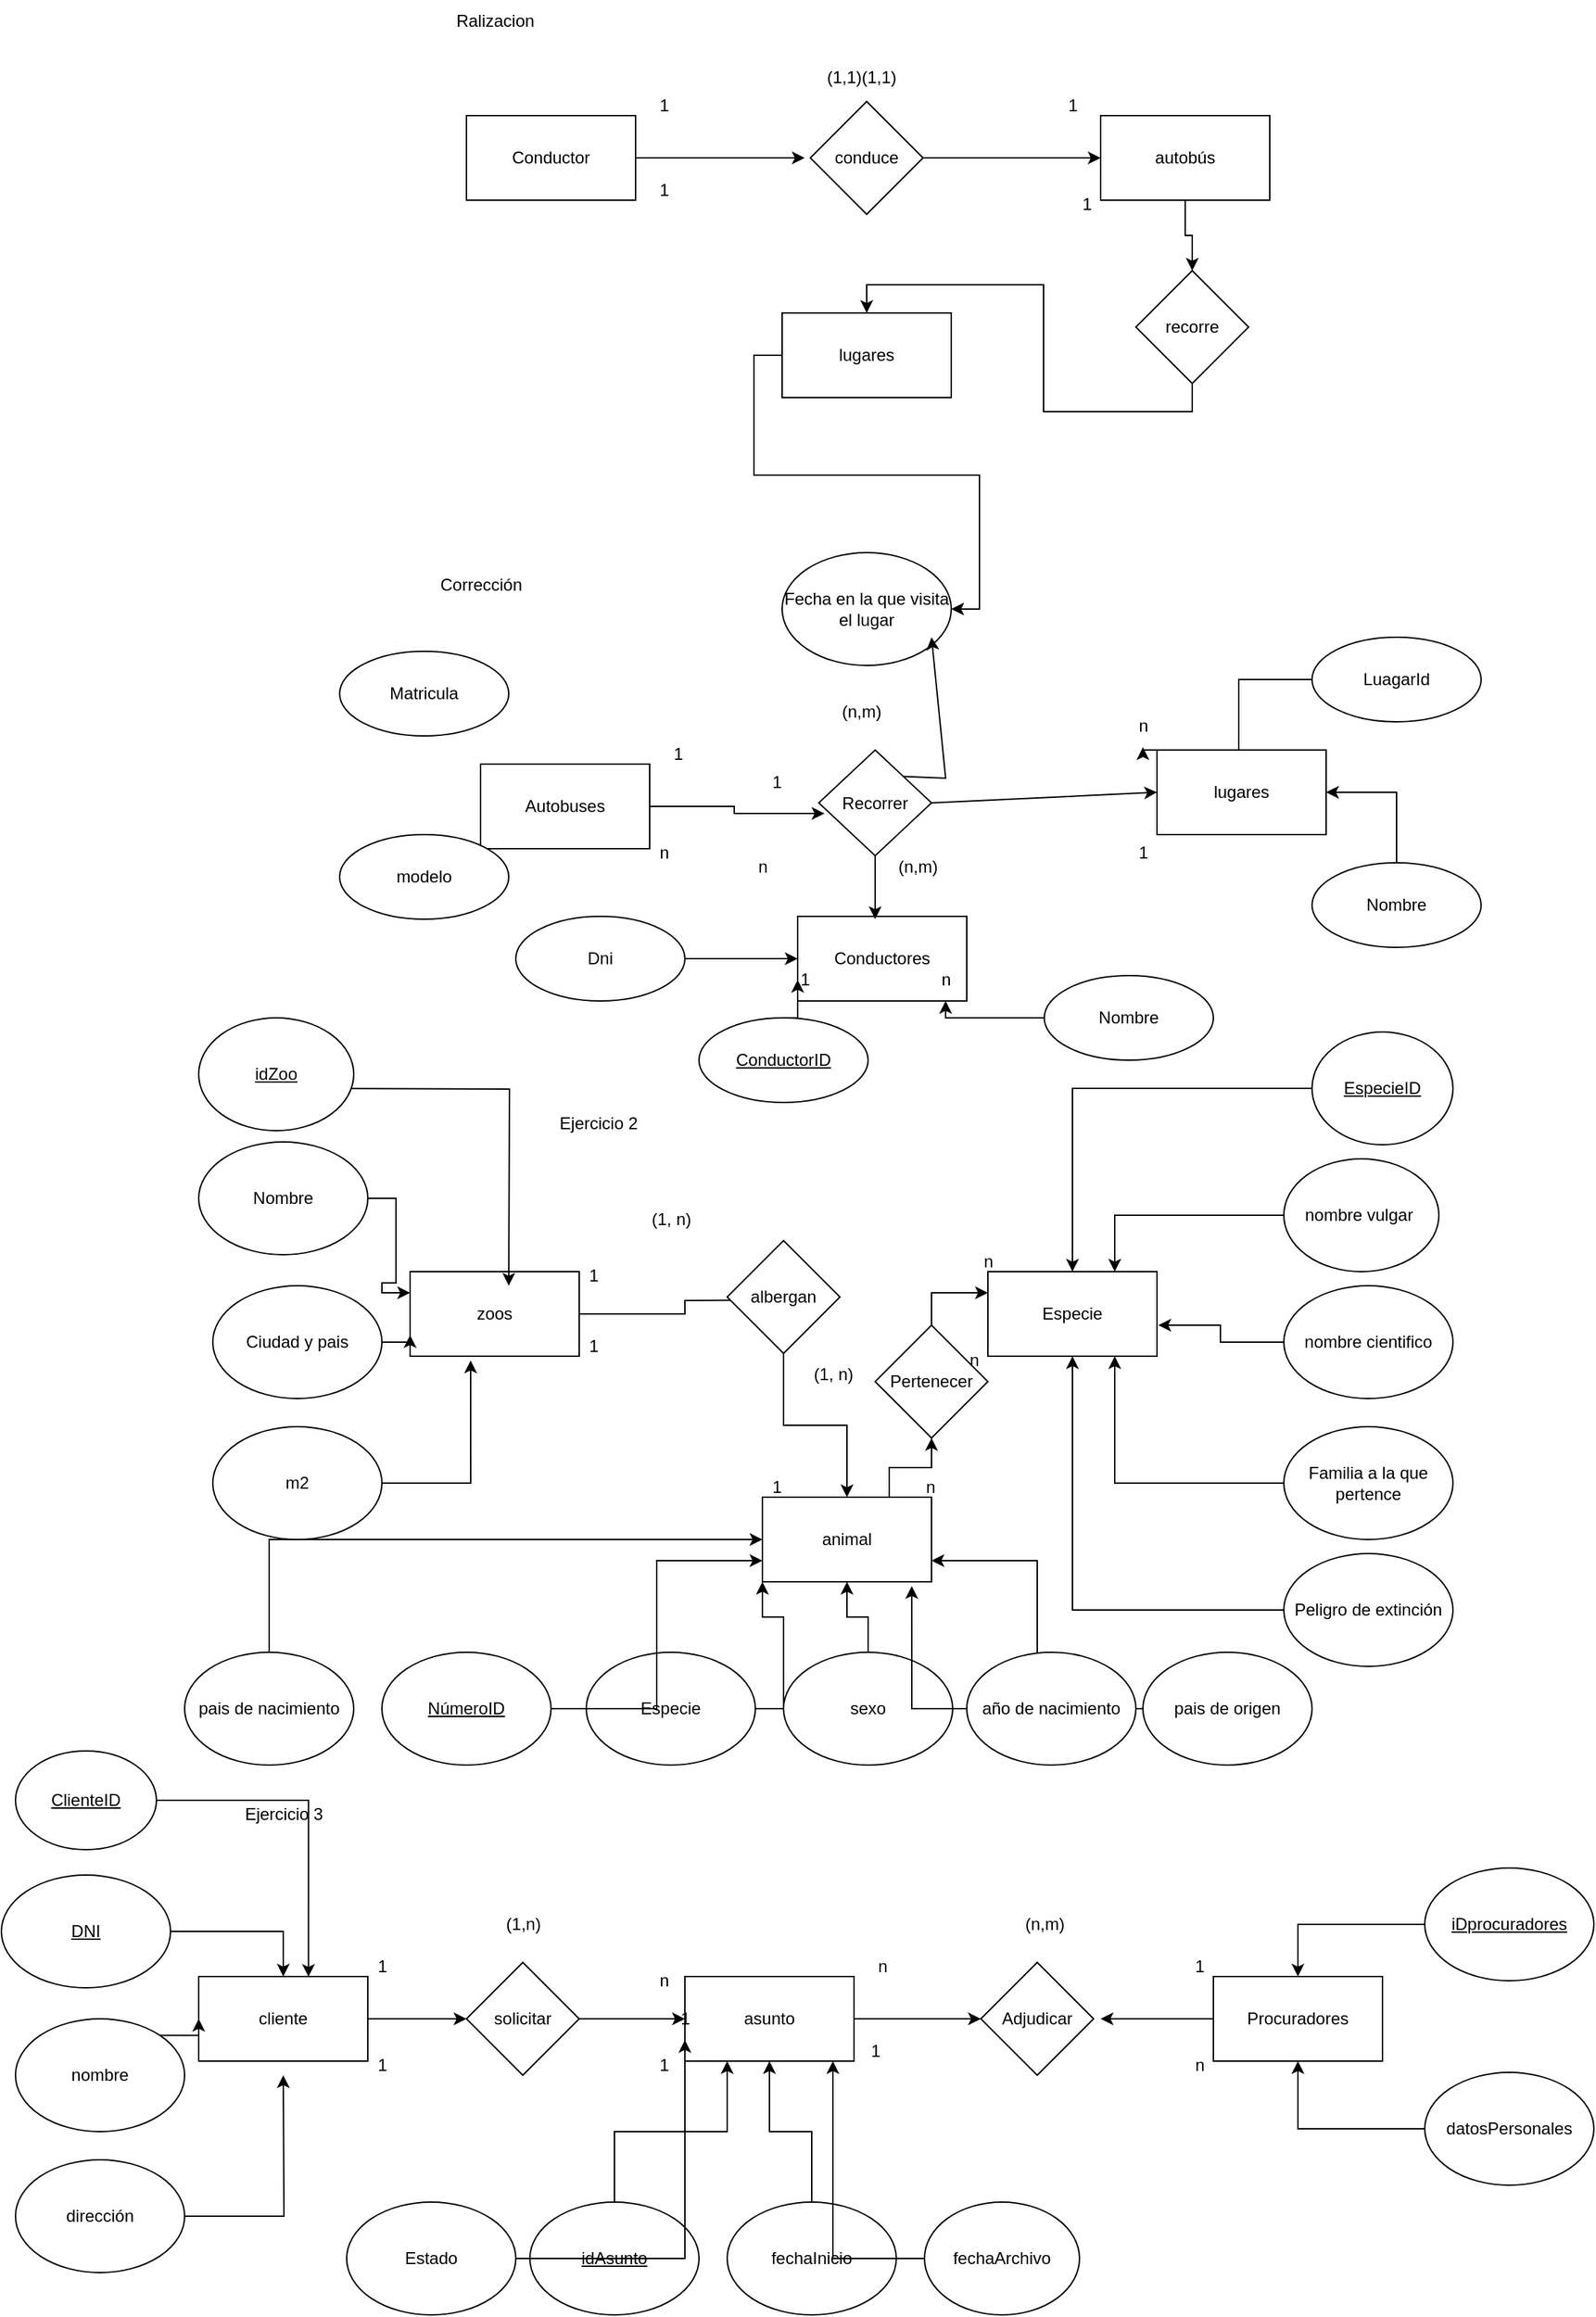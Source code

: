 <mxfile version="22.1.5" type="github">
  <diagram name="Página-1" id="AFjlFK9AtEWysbtkavme">
    <mxGraphModel dx="2128" dy="721" grid="1" gridSize="10" guides="1" tooltips="1" connect="1" arrows="1" fold="1" page="1" pageScale="1" pageWidth="827" pageHeight="1169" math="0" shadow="0">
      <root>
        <mxCell id="0" />
        <mxCell id="1" parent="0" />
        <mxCell id="RNF_GtRLX9edC-EmoNGs-6" style="edgeStyle=orthogonalEdgeStyle;rounded=0;orthogonalLoop=1;jettySize=auto;html=1;exitX=1;exitY=0.5;exitDx=0;exitDy=0;" edge="1" parent="1" source="RNF_GtRLX9edC-EmoNGs-1">
          <mxGeometry relative="1" as="geometry">
            <mxPoint x="330" y="130" as="targetPoint" />
          </mxGeometry>
        </mxCell>
        <mxCell id="RNF_GtRLX9edC-EmoNGs-1" value="Conductor" style="rounded=0;whiteSpace=wrap;html=1;" vertex="1" parent="1">
          <mxGeometry x="90" y="100" width="120" height="60" as="geometry" />
        </mxCell>
        <mxCell id="RNF_GtRLX9edC-EmoNGs-23" style="edgeStyle=orthogonalEdgeStyle;rounded=0;orthogonalLoop=1;jettySize=auto;html=1;exitX=0.5;exitY=1;exitDx=0;exitDy=0;entryX=0.5;entryY=0;entryDx=0;entryDy=0;" edge="1" parent="1" source="RNF_GtRLX9edC-EmoNGs-3" target="RNF_GtRLX9edC-EmoNGs-20">
          <mxGeometry relative="1" as="geometry" />
        </mxCell>
        <mxCell id="RNF_GtRLX9edC-EmoNGs-3" value="autobús" style="rounded=0;whiteSpace=wrap;html=1;" vertex="1" parent="1">
          <mxGeometry x="540" y="100" width="120" height="60" as="geometry" />
        </mxCell>
        <mxCell id="RNF_GtRLX9edC-EmoNGs-19" style="edgeStyle=orthogonalEdgeStyle;rounded=0;orthogonalLoop=1;jettySize=auto;html=1;exitX=0;exitY=0.5;exitDx=0;exitDy=0;entryX=1;entryY=0.5;entryDx=0;entryDy=0;" edge="1" parent="1" source="RNF_GtRLX9edC-EmoNGs-4" target="RNF_GtRLX9edC-EmoNGs-9">
          <mxGeometry relative="1" as="geometry" />
        </mxCell>
        <mxCell id="RNF_GtRLX9edC-EmoNGs-4" value="lugares" style="rounded=0;whiteSpace=wrap;html=1;" vertex="1" parent="1">
          <mxGeometry x="314" y="240" width="120" height="60" as="geometry" />
        </mxCell>
        <mxCell id="RNF_GtRLX9edC-EmoNGs-8" style="edgeStyle=orthogonalEdgeStyle;rounded=0;orthogonalLoop=1;jettySize=auto;html=1;exitX=1;exitY=0.5;exitDx=0;exitDy=0;entryX=0;entryY=0.5;entryDx=0;entryDy=0;" edge="1" parent="1" source="RNF_GtRLX9edC-EmoNGs-5" target="RNF_GtRLX9edC-EmoNGs-3">
          <mxGeometry relative="1" as="geometry" />
        </mxCell>
        <mxCell id="RNF_GtRLX9edC-EmoNGs-5" value="conduce" style="rhombus;whiteSpace=wrap;html=1;" vertex="1" parent="1">
          <mxGeometry x="334" y="90" width="80" height="80" as="geometry" />
        </mxCell>
        <mxCell id="RNF_GtRLX9edC-EmoNGs-9" value="Fecha en la que visita el lugar" style="ellipse;whiteSpace=wrap;html=1;" vertex="1" parent="1">
          <mxGeometry x="314" y="410" width="120" height="80" as="geometry" />
        </mxCell>
        <mxCell id="RNF_GtRLX9edC-EmoNGs-10" value="1" style="text;html=1;align=center;verticalAlign=middle;resizable=0;points=[];autosize=1;strokeColor=none;fillColor=none;" vertex="1" parent="1">
          <mxGeometry x="505" y="78" width="30" height="30" as="geometry" />
        </mxCell>
        <mxCell id="RNF_GtRLX9edC-EmoNGs-11" value="1" style="text;html=1;align=center;verticalAlign=middle;resizable=0;points=[];autosize=1;strokeColor=none;fillColor=none;" vertex="1" parent="1">
          <mxGeometry x="515" y="148" width="30" height="30" as="geometry" />
        </mxCell>
        <mxCell id="RNF_GtRLX9edC-EmoNGs-12" value="1" style="text;html=1;align=center;verticalAlign=middle;resizable=0;points=[];autosize=1;strokeColor=none;fillColor=none;" vertex="1" parent="1">
          <mxGeometry x="215" y="138" width="30" height="30" as="geometry" />
        </mxCell>
        <mxCell id="RNF_GtRLX9edC-EmoNGs-13" value="1" style="text;html=1;align=center;verticalAlign=middle;resizable=0;points=[];autosize=1;strokeColor=none;fillColor=none;" vertex="1" parent="1">
          <mxGeometry x="215" y="78" width="30" height="30" as="geometry" />
        </mxCell>
        <mxCell id="RNF_GtRLX9edC-EmoNGs-14" value="(1,1)(1,1)" style="text;html=1;align=center;verticalAlign=middle;resizable=0;points=[];autosize=1;strokeColor=none;fillColor=none;" vertex="1" parent="1">
          <mxGeometry x="335" y="58" width="70" height="30" as="geometry" />
        </mxCell>
        <mxCell id="RNF_GtRLX9edC-EmoNGs-25" style="edgeStyle=orthogonalEdgeStyle;rounded=0;orthogonalLoop=1;jettySize=auto;html=1;exitX=0.5;exitY=1;exitDx=0;exitDy=0;entryX=0.5;entryY=0;entryDx=0;entryDy=0;" edge="1" parent="1" source="RNF_GtRLX9edC-EmoNGs-20" target="RNF_GtRLX9edC-EmoNGs-4">
          <mxGeometry relative="1" as="geometry" />
        </mxCell>
        <mxCell id="RNF_GtRLX9edC-EmoNGs-20" value="recorre" style="rhombus;whiteSpace=wrap;html=1;" vertex="1" parent="1">
          <mxGeometry x="565" y="210" width="80" height="80" as="geometry" />
        </mxCell>
        <mxCell id="RNF_GtRLX9edC-EmoNGs-26" value="Autobuses" style="rounded=0;whiteSpace=wrap;html=1;" vertex="1" parent="1">
          <mxGeometry x="100" y="560" width="120" height="60" as="geometry" />
        </mxCell>
        <mxCell id="RNF_GtRLX9edC-EmoNGs-27" value="Recorrer" style="rhombus;whiteSpace=wrap;html=1;" vertex="1" parent="1">
          <mxGeometry x="340" y="550" width="80" height="75" as="geometry" />
        </mxCell>
        <mxCell id="RNF_GtRLX9edC-EmoNGs-28" value="lugares" style="rounded=0;whiteSpace=wrap;html=1;" vertex="1" parent="1">
          <mxGeometry x="580" y="550" width="120" height="60" as="geometry" />
        </mxCell>
        <mxCell id="RNF_GtRLX9edC-EmoNGs-29" value="Conductores" style="rounded=0;whiteSpace=wrap;html=1;" vertex="1" parent="1">
          <mxGeometry x="325" y="668" width="120" height="60" as="geometry" />
        </mxCell>
        <mxCell id="RNF_GtRLX9edC-EmoNGs-30" value="" style="endArrow=classic;html=1;rounded=0;entryX=0;entryY=0.5;entryDx=0;entryDy=0;exitX=1;exitY=0.5;exitDx=0;exitDy=0;" edge="1" parent="1" source="RNF_GtRLX9edC-EmoNGs-27" target="RNF_GtRLX9edC-EmoNGs-28">
          <mxGeometry width="50" height="50" relative="1" as="geometry">
            <mxPoint x="390" y="630" as="sourcePoint" />
            <mxPoint x="440" y="580" as="targetPoint" />
          </mxGeometry>
        </mxCell>
        <mxCell id="RNF_GtRLX9edC-EmoNGs-31" style="edgeStyle=orthogonalEdgeStyle;rounded=0;orthogonalLoop=1;jettySize=auto;html=1;exitX=1;exitY=0.5;exitDx=0;exitDy=0;entryX=0.05;entryY=0.6;entryDx=0;entryDy=0;entryPerimeter=0;" edge="1" parent="1" source="RNF_GtRLX9edC-EmoNGs-26" target="RNF_GtRLX9edC-EmoNGs-27">
          <mxGeometry relative="1" as="geometry" />
        </mxCell>
        <mxCell id="RNF_GtRLX9edC-EmoNGs-32" style="edgeStyle=orthogonalEdgeStyle;rounded=0;orthogonalLoop=1;jettySize=auto;html=1;exitX=0.5;exitY=1;exitDx=0;exitDy=0;" edge="1" parent="1" source="RNF_GtRLX9edC-EmoNGs-27">
          <mxGeometry relative="1" as="geometry">
            <mxPoint x="380" y="670" as="targetPoint" />
          </mxGeometry>
        </mxCell>
        <mxCell id="RNF_GtRLX9edC-EmoNGs-33" value="(n,m)" style="text;html=1;align=center;verticalAlign=middle;resizable=0;points=[];autosize=1;strokeColor=none;fillColor=none;" vertex="1" parent="1">
          <mxGeometry x="345" y="508" width="50" height="30" as="geometry" />
        </mxCell>
        <mxCell id="RNF_GtRLX9edC-EmoNGs-34" value="1" style="text;html=1;align=center;verticalAlign=middle;resizable=0;points=[];autosize=1;strokeColor=none;fillColor=none;" vertex="1" parent="1">
          <mxGeometry x="225" y="538" width="30" height="30" as="geometry" />
        </mxCell>
        <mxCell id="RNF_GtRLX9edC-EmoNGs-35" value="n" style="text;html=1;align=center;verticalAlign=middle;resizable=0;points=[];autosize=1;strokeColor=none;fillColor=none;" vertex="1" parent="1">
          <mxGeometry x="215" y="608" width="30" height="30" as="geometry" />
        </mxCell>
        <mxCell id="RNF_GtRLX9edC-EmoNGs-36" value="n" style="text;html=1;align=center;verticalAlign=middle;resizable=0;points=[];autosize=1;strokeColor=none;fillColor=none;" vertex="1" parent="1">
          <mxGeometry x="555" y="518" width="30" height="30" as="geometry" />
        </mxCell>
        <mxCell id="RNF_GtRLX9edC-EmoNGs-37" value="1" style="text;html=1;align=center;verticalAlign=middle;resizable=0;points=[];autosize=1;strokeColor=none;fillColor=none;" vertex="1" parent="1">
          <mxGeometry x="555" y="608" width="30" height="30" as="geometry" />
        </mxCell>
        <mxCell id="RNF_GtRLX9edC-EmoNGs-38" value="1" style="text;html=1;align=center;verticalAlign=middle;resizable=0;points=[];autosize=1;strokeColor=none;fillColor=none;" vertex="1" parent="1">
          <mxGeometry x="315" y="698" width="30" height="30" as="geometry" />
        </mxCell>
        <mxCell id="RNF_GtRLX9edC-EmoNGs-39" value="n" style="text;html=1;align=center;verticalAlign=middle;resizable=0;points=[];autosize=1;strokeColor=none;fillColor=none;" vertex="1" parent="1">
          <mxGeometry x="415" y="698" width="30" height="30" as="geometry" />
        </mxCell>
        <mxCell id="RNF_GtRLX9edC-EmoNGs-40" value="Matricula" style="ellipse;whiteSpace=wrap;html=1;" vertex="1" parent="1">
          <mxGeometry y="480" width="120" height="60" as="geometry" />
        </mxCell>
        <mxCell id="RNF_GtRLX9edC-EmoNGs-41" value="modelo" style="ellipse;whiteSpace=wrap;html=1;" vertex="1" parent="1">
          <mxGeometry y="610" width="120" height="60" as="geometry" />
        </mxCell>
        <mxCell id="RNF_GtRLX9edC-EmoNGs-104" value="" style="edgeStyle=orthogonalEdgeStyle;rounded=0;orthogonalLoop=1;jettySize=auto;html=1;" edge="1" parent="1" source="RNF_GtRLX9edC-EmoNGs-42" target="RNF_GtRLX9edC-EmoNGs-36">
          <mxGeometry relative="1" as="geometry">
            <Array as="points">
              <mxPoint x="638" y="500" />
              <mxPoint x="638" y="550" />
              <mxPoint x="570" y="550" />
            </Array>
          </mxGeometry>
        </mxCell>
        <mxCell id="RNF_GtRLX9edC-EmoNGs-42" value="LuagarId" style="ellipse;whiteSpace=wrap;html=1;" vertex="1" parent="1">
          <mxGeometry x="690" y="470" width="120" height="60" as="geometry" />
        </mxCell>
        <mxCell id="RNF_GtRLX9edC-EmoNGs-103" style="edgeStyle=orthogonalEdgeStyle;rounded=0;orthogonalLoop=1;jettySize=auto;html=1;entryX=1;entryY=0.5;entryDx=0;entryDy=0;" edge="1" parent="1" source="RNF_GtRLX9edC-EmoNGs-43" target="RNF_GtRLX9edC-EmoNGs-28">
          <mxGeometry relative="1" as="geometry" />
        </mxCell>
        <mxCell id="RNF_GtRLX9edC-EmoNGs-43" value="Nombre" style="ellipse;whiteSpace=wrap;html=1;" vertex="1" parent="1">
          <mxGeometry x="690" y="630" width="120" height="60" as="geometry" />
        </mxCell>
        <mxCell id="RNF_GtRLX9edC-EmoNGs-101" style="edgeStyle=orthogonalEdgeStyle;rounded=0;orthogonalLoop=1;jettySize=auto;html=1;exitX=0.5;exitY=0;exitDx=0;exitDy=0;entryX=0;entryY=0.75;entryDx=0;entryDy=0;" edge="1" parent="1" source="RNF_GtRLX9edC-EmoNGs-44" target="RNF_GtRLX9edC-EmoNGs-29">
          <mxGeometry relative="1" as="geometry" />
        </mxCell>
        <mxCell id="RNF_GtRLX9edC-EmoNGs-44" value="&lt;u&gt;ConductorID&lt;/u&gt;" style="ellipse;whiteSpace=wrap;html=1;" vertex="1" parent="1">
          <mxGeometry x="255" y="740" width="120" height="60" as="geometry" />
        </mxCell>
        <mxCell id="RNF_GtRLX9edC-EmoNGs-99" value="" style="edgeStyle=orthogonalEdgeStyle;rounded=0;orthogonalLoop=1;jettySize=auto;html=1;" edge="1" parent="1" source="RNF_GtRLX9edC-EmoNGs-45" target="RNF_GtRLX9edC-EmoNGs-39">
          <mxGeometry relative="1" as="geometry">
            <Array as="points">
              <mxPoint x="465" y="740" />
              <mxPoint x="440" y="740" />
            </Array>
          </mxGeometry>
        </mxCell>
        <mxCell id="RNF_GtRLX9edC-EmoNGs-45" value="Nombre" style="ellipse;whiteSpace=wrap;html=1;" vertex="1" parent="1">
          <mxGeometry x="500" y="710" width="120" height="60" as="geometry" />
        </mxCell>
        <mxCell id="RNF_GtRLX9edC-EmoNGs-102" style="edgeStyle=orthogonalEdgeStyle;rounded=0;orthogonalLoop=1;jettySize=auto;html=1;entryX=0;entryY=0.5;entryDx=0;entryDy=0;" edge="1" parent="1" source="RNF_GtRLX9edC-EmoNGs-46" target="RNF_GtRLX9edC-EmoNGs-29">
          <mxGeometry relative="1" as="geometry" />
        </mxCell>
        <mxCell id="RNF_GtRLX9edC-EmoNGs-46" value="Dni" style="ellipse;whiteSpace=wrap;html=1;" vertex="1" parent="1">
          <mxGeometry x="125" y="668" width="120" height="60" as="geometry" />
        </mxCell>
        <mxCell id="RNF_GtRLX9edC-EmoNGs-47" value="" style="endArrow=classic;html=1;rounded=0;exitX=1;exitY=0;exitDx=0;exitDy=0;" edge="1" parent="1" source="RNF_GtRLX9edC-EmoNGs-27">
          <mxGeometry width="50" height="50" relative="1" as="geometry">
            <mxPoint x="390" y="630" as="sourcePoint" />
            <mxPoint x="420" y="470" as="targetPoint" />
            <Array as="points">
              <mxPoint x="430" y="570" />
              <mxPoint x="420" y="470" />
            </Array>
          </mxGeometry>
        </mxCell>
        <mxCell id="RNF_GtRLX9edC-EmoNGs-48" value="1" style="text;html=1;align=center;verticalAlign=middle;resizable=0;points=[];autosize=1;strokeColor=none;fillColor=none;" vertex="1" parent="1">
          <mxGeometry x="295" y="558" width="30" height="30" as="geometry" />
        </mxCell>
        <mxCell id="RNF_GtRLX9edC-EmoNGs-49" value="n" style="text;html=1;align=center;verticalAlign=middle;resizable=0;points=[];autosize=1;strokeColor=none;fillColor=none;" vertex="1" parent="1">
          <mxGeometry x="285" y="618" width="30" height="30" as="geometry" />
        </mxCell>
        <mxCell id="RNF_GtRLX9edC-EmoNGs-50" value="(n,m)" style="text;html=1;align=center;verticalAlign=middle;resizable=0;points=[];autosize=1;strokeColor=none;fillColor=none;" vertex="1" parent="1">
          <mxGeometry x="385" y="618" width="50" height="30" as="geometry" />
        </mxCell>
        <mxCell id="RNF_GtRLX9edC-EmoNGs-51" value="Corrección" style="text;html=1;align=center;verticalAlign=middle;resizable=0;points=[];autosize=1;strokeColor=none;fillColor=none;" vertex="1" parent="1">
          <mxGeometry x="60" y="418" width="80" height="30" as="geometry" />
        </mxCell>
        <mxCell id="RNF_GtRLX9edC-EmoNGs-52" value="Ralizacion" style="text;html=1;align=center;verticalAlign=middle;resizable=0;points=[];autosize=1;strokeColor=none;fillColor=none;" vertex="1" parent="1">
          <mxGeometry x="70" y="18" width="80" height="30" as="geometry" />
        </mxCell>
        <mxCell id="RNF_GtRLX9edC-EmoNGs-53" value="Ejercicio 2&amp;nbsp;" style="text;html=1;align=center;verticalAlign=middle;resizable=0;points=[];autosize=1;strokeColor=none;fillColor=none;" vertex="1" parent="1">
          <mxGeometry x="145" y="800" width="80" height="30" as="geometry" />
        </mxCell>
        <mxCell id="RNF_GtRLX9edC-EmoNGs-58" style="edgeStyle=orthogonalEdgeStyle;rounded=0;orthogonalLoop=1;jettySize=auto;html=1;exitX=1;exitY=0.5;exitDx=0;exitDy=0;" edge="1" parent="1" source="RNF_GtRLX9edC-EmoNGs-54">
          <mxGeometry relative="1" as="geometry">
            <mxPoint x="320" y="940" as="targetPoint" />
          </mxGeometry>
        </mxCell>
        <mxCell id="RNF_GtRLX9edC-EmoNGs-54" value="zoos" style="rounded=0;whiteSpace=wrap;html=1;" vertex="1" parent="1">
          <mxGeometry x="50" y="920" width="120" height="60" as="geometry" />
        </mxCell>
        <mxCell id="RNF_GtRLX9edC-EmoNGs-91" style="edgeStyle=orthogonalEdgeStyle;rounded=0;orthogonalLoop=1;jettySize=auto;html=1;entryX=0.5;entryY=0;entryDx=0;entryDy=0;" edge="1" parent="1" source="RNF_GtRLX9edC-EmoNGs-55" target="RNF_GtRLX9edC-EmoNGs-71">
          <mxGeometry relative="1" as="geometry" />
        </mxCell>
        <mxCell id="RNF_GtRLX9edC-EmoNGs-55" value="albergan" style="rhombus;whiteSpace=wrap;html=1;" vertex="1" parent="1">
          <mxGeometry x="275" y="898" width="80" height="80" as="geometry" />
        </mxCell>
        <mxCell id="RNF_GtRLX9edC-EmoNGs-56" value="Especie" style="rounded=0;whiteSpace=wrap;html=1;" vertex="1" parent="1">
          <mxGeometry x="460" y="920" width="120" height="60" as="geometry" />
        </mxCell>
        <mxCell id="RNF_GtRLX9edC-EmoNGs-63" style="edgeStyle=orthogonalEdgeStyle;rounded=0;orthogonalLoop=1;jettySize=auto;html=1;entryX=0;entryY=0.25;entryDx=0;entryDy=0;" edge="1" parent="1" source="RNF_GtRLX9edC-EmoNGs-60" target="RNF_GtRLX9edC-EmoNGs-54">
          <mxGeometry relative="1" as="geometry" />
        </mxCell>
        <mxCell id="RNF_GtRLX9edC-EmoNGs-60" value="Nombre" style="ellipse;whiteSpace=wrap;html=1;" vertex="1" parent="1">
          <mxGeometry x="-100" y="828" width="120" height="80" as="geometry" />
        </mxCell>
        <mxCell id="RNF_GtRLX9edC-EmoNGs-64" style="edgeStyle=orthogonalEdgeStyle;rounded=0;orthogonalLoop=1;jettySize=auto;html=1;exitX=1;exitY=0.5;exitDx=0;exitDy=0;entryX=0;entryY=0.75;entryDx=0;entryDy=0;" edge="1" parent="1" source="RNF_GtRLX9edC-EmoNGs-61" target="RNF_GtRLX9edC-EmoNGs-54">
          <mxGeometry relative="1" as="geometry" />
        </mxCell>
        <mxCell id="RNF_GtRLX9edC-EmoNGs-61" value="Ciudad y pais" style="ellipse;whiteSpace=wrap;html=1;" vertex="1" parent="1">
          <mxGeometry x="-90" y="930" width="120" height="80" as="geometry" />
        </mxCell>
        <mxCell id="RNF_GtRLX9edC-EmoNGs-62" value="m2" style="ellipse;whiteSpace=wrap;html=1;" vertex="1" parent="1">
          <mxGeometry x="-90" y="1030" width="120" height="80" as="geometry" />
        </mxCell>
        <mxCell id="RNF_GtRLX9edC-EmoNGs-65" style="edgeStyle=orthogonalEdgeStyle;rounded=0;orthogonalLoop=1;jettySize=auto;html=1;exitX=1;exitY=0.5;exitDx=0;exitDy=0;entryX=0.358;entryY=1.05;entryDx=0;entryDy=0;entryPerimeter=0;" edge="1" parent="1" source="RNF_GtRLX9edC-EmoNGs-62" target="RNF_GtRLX9edC-EmoNGs-54">
          <mxGeometry relative="1" as="geometry" />
        </mxCell>
        <mxCell id="RNF_GtRLX9edC-EmoNGs-88" style="edgeStyle=orthogonalEdgeStyle;rounded=0;orthogonalLoop=1;jettySize=auto;html=1;entryX=0.75;entryY=0;entryDx=0;entryDy=0;" edge="1" parent="1" source="RNF_GtRLX9edC-EmoNGs-66" target="RNF_GtRLX9edC-EmoNGs-56">
          <mxGeometry relative="1" as="geometry" />
        </mxCell>
        <mxCell id="RNF_GtRLX9edC-EmoNGs-66" value="nombre vulgar&lt;span style=&quot;white-space: pre;&quot;&gt;&#x9;&lt;/span&gt;" style="ellipse;whiteSpace=wrap;html=1;" vertex="1" parent="1">
          <mxGeometry x="670" y="840" width="110" height="80" as="geometry" />
        </mxCell>
        <mxCell id="RNF_GtRLX9edC-EmoNGs-67" value="nombre cientifico" style="ellipse;whiteSpace=wrap;html=1;" vertex="1" parent="1">
          <mxGeometry x="670" y="930" width="120" height="80" as="geometry" />
        </mxCell>
        <mxCell id="RNF_GtRLX9edC-EmoNGs-86" style="edgeStyle=orthogonalEdgeStyle;rounded=0;orthogonalLoop=1;jettySize=auto;html=1;entryX=0.75;entryY=1;entryDx=0;entryDy=0;" edge="1" parent="1" source="RNF_GtRLX9edC-EmoNGs-68" target="RNF_GtRLX9edC-EmoNGs-56">
          <mxGeometry relative="1" as="geometry" />
        </mxCell>
        <mxCell id="RNF_GtRLX9edC-EmoNGs-68" value="Familia a la que pertence" style="ellipse;whiteSpace=wrap;html=1;" vertex="1" parent="1">
          <mxGeometry x="670" y="1030" width="120" height="80" as="geometry" />
        </mxCell>
        <mxCell id="RNF_GtRLX9edC-EmoNGs-85" style="edgeStyle=orthogonalEdgeStyle;rounded=0;orthogonalLoop=1;jettySize=auto;html=1;entryX=0.5;entryY=1;entryDx=0;entryDy=0;" edge="1" parent="1" source="RNF_GtRLX9edC-EmoNGs-69" target="RNF_GtRLX9edC-EmoNGs-56">
          <mxGeometry relative="1" as="geometry" />
        </mxCell>
        <mxCell id="RNF_GtRLX9edC-EmoNGs-69" value="Peligro de extinción" style="ellipse;whiteSpace=wrap;html=1;" vertex="1" parent="1">
          <mxGeometry x="670" y="1120" width="120" height="80" as="geometry" />
        </mxCell>
        <mxCell id="RNF_GtRLX9edC-EmoNGs-109" style="edgeStyle=orthogonalEdgeStyle;rounded=0;orthogonalLoop=1;jettySize=auto;html=1;exitX=0.75;exitY=0;exitDx=0;exitDy=0;" edge="1" parent="1" source="RNF_GtRLX9edC-EmoNGs-71" target="RNF_GtRLX9edC-EmoNGs-108">
          <mxGeometry relative="1" as="geometry" />
        </mxCell>
        <mxCell id="RNF_GtRLX9edC-EmoNGs-71" value="animal" style="rounded=0;whiteSpace=wrap;html=1;" vertex="1" parent="1">
          <mxGeometry x="300" y="1080" width="120" height="60" as="geometry" />
        </mxCell>
        <mxCell id="RNF_GtRLX9edC-EmoNGs-79" style="edgeStyle=orthogonalEdgeStyle;rounded=0;orthogonalLoop=1;jettySize=auto;html=1;exitX=0.5;exitY=0;exitDx=0;exitDy=0;entryX=0;entryY=0.5;entryDx=0;entryDy=0;" edge="1" parent="1" source="RNF_GtRLX9edC-EmoNGs-72" target="RNF_GtRLX9edC-EmoNGs-71">
          <mxGeometry relative="1" as="geometry" />
        </mxCell>
        <mxCell id="RNF_GtRLX9edC-EmoNGs-72" value="pais de nacimiento" style="ellipse;whiteSpace=wrap;html=1;" vertex="1" parent="1">
          <mxGeometry x="-110" y="1190" width="120" height="80" as="geometry" />
        </mxCell>
        <mxCell id="RNF_GtRLX9edC-EmoNGs-84" style="edgeStyle=orthogonalEdgeStyle;rounded=0;orthogonalLoop=1;jettySize=auto;html=1;entryX=1;entryY=0.75;entryDx=0;entryDy=0;" edge="1" parent="1" source="RNF_GtRLX9edC-EmoNGs-73" target="RNF_GtRLX9edC-EmoNGs-71">
          <mxGeometry relative="1" as="geometry" />
        </mxCell>
        <mxCell id="RNF_GtRLX9edC-EmoNGs-73" value="pais de origen" style="ellipse;whiteSpace=wrap;html=1;" vertex="1" parent="1">
          <mxGeometry x="570" y="1190" width="120" height="80" as="geometry" />
        </mxCell>
        <mxCell id="RNF_GtRLX9edC-EmoNGs-74" value="año de nacimiento" style="ellipse;whiteSpace=wrap;html=1;" vertex="1" parent="1">
          <mxGeometry x="445" y="1190" width="120" height="80" as="geometry" />
        </mxCell>
        <mxCell id="RNF_GtRLX9edC-EmoNGs-82" style="edgeStyle=orthogonalEdgeStyle;rounded=0;orthogonalLoop=1;jettySize=auto;html=1;entryX=0.5;entryY=1;entryDx=0;entryDy=0;" edge="1" parent="1" source="RNF_GtRLX9edC-EmoNGs-75" target="RNF_GtRLX9edC-EmoNGs-71">
          <mxGeometry relative="1" as="geometry" />
        </mxCell>
        <mxCell id="RNF_GtRLX9edC-EmoNGs-75" value="sexo" style="ellipse;whiteSpace=wrap;html=1;" vertex="1" parent="1">
          <mxGeometry x="315" y="1190" width="120" height="80" as="geometry" />
        </mxCell>
        <mxCell id="RNF_GtRLX9edC-EmoNGs-81" style="edgeStyle=orthogonalEdgeStyle;rounded=0;orthogonalLoop=1;jettySize=auto;html=1;entryX=0;entryY=1;entryDx=0;entryDy=0;" edge="1" parent="1" source="RNF_GtRLX9edC-EmoNGs-76" target="RNF_GtRLX9edC-EmoNGs-71">
          <mxGeometry relative="1" as="geometry" />
        </mxCell>
        <mxCell id="RNF_GtRLX9edC-EmoNGs-76" value="Especie" style="ellipse;whiteSpace=wrap;html=1;" vertex="1" parent="1">
          <mxGeometry x="175" y="1190" width="120" height="80" as="geometry" />
        </mxCell>
        <mxCell id="RNF_GtRLX9edC-EmoNGs-80" style="edgeStyle=orthogonalEdgeStyle;rounded=0;orthogonalLoop=1;jettySize=auto;html=1;entryX=0;entryY=0.75;entryDx=0;entryDy=0;" edge="1" parent="1" source="RNF_GtRLX9edC-EmoNGs-77" target="RNF_GtRLX9edC-EmoNGs-71">
          <mxGeometry relative="1" as="geometry" />
        </mxCell>
        <mxCell id="RNF_GtRLX9edC-EmoNGs-77" value="&lt;u&gt;NúmeroID&lt;/u&gt;" style="ellipse;whiteSpace=wrap;html=1;" vertex="1" parent="1">
          <mxGeometry x="30" y="1190" width="120" height="80" as="geometry" />
        </mxCell>
        <mxCell id="RNF_GtRLX9edC-EmoNGs-83" style="edgeStyle=orthogonalEdgeStyle;rounded=0;orthogonalLoop=1;jettySize=auto;html=1;entryX=0.883;entryY=1.05;entryDx=0;entryDy=0;entryPerimeter=0;" edge="1" parent="1" source="RNF_GtRLX9edC-EmoNGs-74" target="RNF_GtRLX9edC-EmoNGs-71">
          <mxGeometry relative="1" as="geometry" />
        </mxCell>
        <mxCell id="RNF_GtRLX9edC-EmoNGs-87" style="edgeStyle=orthogonalEdgeStyle;rounded=0;orthogonalLoop=1;jettySize=auto;html=1;entryX=1.008;entryY=0.633;entryDx=0;entryDy=0;entryPerimeter=0;" edge="1" parent="1" source="RNF_GtRLX9edC-EmoNGs-67" target="RNF_GtRLX9edC-EmoNGs-56">
          <mxGeometry relative="1" as="geometry" />
        </mxCell>
        <mxCell id="RNF_GtRLX9edC-EmoNGs-89" value="1" style="text;html=1;align=center;verticalAlign=middle;resizable=0;points=[];autosize=1;strokeColor=none;fillColor=none;" vertex="1" parent="1">
          <mxGeometry x="165" y="908" width="30" height="30" as="geometry" />
        </mxCell>
        <mxCell id="RNF_GtRLX9edC-EmoNGs-90" value="n" style="text;html=1;align=center;verticalAlign=middle;resizable=0;points=[];autosize=1;strokeColor=none;fillColor=none;" vertex="1" parent="1">
          <mxGeometry x="445" y="898" width="30" height="30" as="geometry" />
        </mxCell>
        <mxCell id="RNF_GtRLX9edC-EmoNGs-92" value="1" style="text;html=1;align=center;verticalAlign=middle;resizable=0;points=[];autosize=1;strokeColor=none;fillColor=none;" vertex="1" parent="1">
          <mxGeometry x="165" y="958" width="30" height="30" as="geometry" />
        </mxCell>
        <mxCell id="RNF_GtRLX9edC-EmoNGs-93" value="n" style="text;html=1;align=center;verticalAlign=middle;resizable=0;points=[];autosize=1;strokeColor=none;fillColor=none;" vertex="1" parent="1">
          <mxGeometry x="435" y="968" width="30" height="30" as="geometry" />
        </mxCell>
        <mxCell id="RNF_GtRLX9edC-EmoNGs-94" value="n" style="text;html=1;align=center;verticalAlign=middle;resizable=0;points=[];autosize=1;strokeColor=none;fillColor=none;" vertex="1" parent="1">
          <mxGeometry x="404" y="1058" width="30" height="30" as="geometry" />
        </mxCell>
        <mxCell id="RNF_GtRLX9edC-EmoNGs-95" value="1" style="text;html=1;align=center;verticalAlign=middle;resizable=0;points=[];autosize=1;strokeColor=none;fillColor=none;" vertex="1" parent="1">
          <mxGeometry x="295" y="1058" width="30" height="30" as="geometry" />
        </mxCell>
        <mxCell id="RNF_GtRLX9edC-EmoNGs-96" value="(1, n)" style="text;html=1;align=center;verticalAlign=middle;resizable=0;points=[];autosize=1;strokeColor=none;fillColor=none;" vertex="1" parent="1">
          <mxGeometry x="210" y="868" width="50" height="30" as="geometry" />
        </mxCell>
        <mxCell id="RNF_GtRLX9edC-EmoNGs-97" value="(1, n)" style="text;html=1;align=center;verticalAlign=middle;resizable=0;points=[];autosize=1;strokeColor=none;fillColor=none;" vertex="1" parent="1">
          <mxGeometry x="325" y="978" width="50" height="30" as="geometry" />
        </mxCell>
        <mxCell id="RNF_GtRLX9edC-EmoNGs-115" style="edgeStyle=orthogonalEdgeStyle;rounded=0;orthogonalLoop=1;jettySize=auto;html=1;entryX=0.75;entryY=0;entryDx=0;entryDy=0;" edge="1" parent="1">
          <mxGeometry relative="1" as="geometry">
            <mxPoint x="-10" y="790" as="sourcePoint" />
            <mxPoint x="120" y="930" as="targetPoint" />
          </mxGeometry>
        </mxCell>
        <mxCell id="RNF_GtRLX9edC-EmoNGs-106" value="&lt;u&gt;idZoo&lt;/u&gt;" style="ellipse;whiteSpace=wrap;html=1;" vertex="1" parent="1">
          <mxGeometry x="-100" y="740" width="110" height="80" as="geometry" />
        </mxCell>
        <mxCell id="RNF_GtRLX9edC-EmoNGs-110" style="edgeStyle=orthogonalEdgeStyle;rounded=0;orthogonalLoop=1;jettySize=auto;html=1;exitX=0.5;exitY=0;exitDx=0;exitDy=0;entryX=0;entryY=0.25;entryDx=0;entryDy=0;" edge="1" parent="1" source="RNF_GtRLX9edC-EmoNGs-108" target="RNF_GtRLX9edC-EmoNGs-56">
          <mxGeometry relative="1" as="geometry" />
        </mxCell>
        <mxCell id="RNF_GtRLX9edC-EmoNGs-108" value="Pertenecer&lt;br&gt;" style="rhombus;whiteSpace=wrap;html=1;" vertex="1" parent="1">
          <mxGeometry x="380" y="958" width="80" height="80" as="geometry" />
        </mxCell>
        <mxCell id="RNF_GtRLX9edC-EmoNGs-112" style="edgeStyle=orthogonalEdgeStyle;rounded=0;orthogonalLoop=1;jettySize=auto;html=1;entryX=0.5;entryY=0;entryDx=0;entryDy=0;" edge="1" parent="1" source="RNF_GtRLX9edC-EmoNGs-111" target="RNF_GtRLX9edC-EmoNGs-56">
          <mxGeometry relative="1" as="geometry" />
        </mxCell>
        <mxCell id="RNF_GtRLX9edC-EmoNGs-111" value="&lt;u&gt;EspecieID&lt;/u&gt;" style="ellipse;whiteSpace=wrap;html=1;" vertex="1" parent="1">
          <mxGeometry x="690" y="750" width="100" height="80" as="geometry" />
        </mxCell>
        <mxCell id="RNF_GtRLX9edC-EmoNGs-116" value="Ejercicio 3" style="text;html=1;align=center;verticalAlign=middle;resizable=0;points=[];autosize=1;strokeColor=none;fillColor=none;" vertex="1" parent="1">
          <mxGeometry x="-80" y="1290" width="80" height="30" as="geometry" />
        </mxCell>
        <mxCell id="RNF_GtRLX9edC-EmoNGs-124" value="" style="edgeStyle=orthogonalEdgeStyle;rounded=0;orthogonalLoop=1;jettySize=auto;html=1;" edge="1" parent="1" source="RNF_GtRLX9edC-EmoNGs-117" target="RNF_GtRLX9edC-EmoNGs-121">
          <mxGeometry relative="1" as="geometry" />
        </mxCell>
        <mxCell id="RNF_GtRLX9edC-EmoNGs-117" value="asunto" style="rounded=0;whiteSpace=wrap;html=1;" vertex="1" parent="1">
          <mxGeometry x="245" y="1420" width="120" height="60" as="geometry" />
        </mxCell>
        <mxCell id="RNF_GtRLX9edC-EmoNGs-118" value="cliente" style="rounded=0;whiteSpace=wrap;html=1;" vertex="1" parent="1">
          <mxGeometry x="-100" y="1420" width="120" height="60" as="geometry" />
        </mxCell>
        <mxCell id="RNF_GtRLX9edC-EmoNGs-158" style="edgeStyle=orthogonalEdgeStyle;rounded=0;orthogonalLoop=1;jettySize=auto;html=1;" edge="1" parent="1" source="RNF_GtRLX9edC-EmoNGs-119">
          <mxGeometry relative="1" as="geometry">
            <mxPoint x="540.0" y="1450" as="targetPoint" />
          </mxGeometry>
        </mxCell>
        <mxCell id="RNF_GtRLX9edC-EmoNGs-119" value="Procuradores" style="rounded=0;whiteSpace=wrap;html=1;" vertex="1" parent="1">
          <mxGeometry x="620" y="1420" width="120" height="60" as="geometry" />
        </mxCell>
        <mxCell id="RNF_GtRLX9edC-EmoNGs-123" value="" style="edgeStyle=orthogonalEdgeStyle;rounded=0;orthogonalLoop=1;jettySize=auto;html=1;" edge="1" parent="1" source="RNF_GtRLX9edC-EmoNGs-120" target="RNF_GtRLX9edC-EmoNGs-117">
          <mxGeometry relative="1" as="geometry" />
        </mxCell>
        <mxCell id="RNF_GtRLX9edC-EmoNGs-120" value="solicitar" style="rhombus;whiteSpace=wrap;html=1;" vertex="1" parent="1">
          <mxGeometry x="90" y="1410" width="80" height="80" as="geometry" />
        </mxCell>
        <mxCell id="RNF_GtRLX9edC-EmoNGs-121" value="Adjudicar" style="rhombus;whiteSpace=wrap;html=1;" vertex="1" parent="1">
          <mxGeometry x="455" y="1410" width="80" height="80" as="geometry" />
        </mxCell>
        <mxCell id="RNF_GtRLX9edC-EmoNGs-122" value="" style="endArrow=classic;html=1;rounded=0;exitX=1;exitY=0.5;exitDx=0;exitDy=0;entryX=0;entryY=0.5;entryDx=0;entryDy=0;" edge="1" parent="1" source="RNF_GtRLX9edC-EmoNGs-118" target="RNF_GtRLX9edC-EmoNGs-120">
          <mxGeometry width="50" height="50" relative="1" as="geometry">
            <mxPoint x="390" y="1600" as="sourcePoint" />
            <mxPoint x="440" y="1550" as="targetPoint" />
          </mxGeometry>
        </mxCell>
        <mxCell id="RNF_GtRLX9edC-EmoNGs-126" value="1" style="text;html=1;align=center;verticalAlign=middle;resizable=0;points=[];autosize=1;strokeColor=none;fillColor=none;" vertex="1" parent="1">
          <mxGeometry x="15" y="1398" width="30" height="30" as="geometry" />
        </mxCell>
        <mxCell id="RNF_GtRLX9edC-EmoNGs-127" value="n" style="text;html=1;align=center;verticalAlign=middle;resizable=0;points=[];autosize=1;strokeColor=none;fillColor=none;" vertex="1" parent="1">
          <mxGeometry x="215" y="1408" width="30" height="30" as="geometry" />
        </mxCell>
        <mxCell id="RNF_GtRLX9edC-EmoNGs-128" value="1" style="text;html=1;align=center;verticalAlign=middle;resizable=0;points=[];autosize=1;strokeColor=none;fillColor=none;" vertex="1" parent="1">
          <mxGeometry x="215" y="1468" width="30" height="30" as="geometry" />
        </mxCell>
        <mxCell id="RNF_GtRLX9edC-EmoNGs-129" value="1" style="text;html=1;align=center;verticalAlign=middle;resizable=0;points=[];autosize=1;strokeColor=none;fillColor=none;" vertex="1" parent="1">
          <mxGeometry x="230" y="1435" width="30" height="30" as="geometry" />
        </mxCell>
        <mxCell id="RNF_GtRLX9edC-EmoNGs-130" value="n" style="text;html=1;align=center;verticalAlign=middle;resizable=0;points=[];autosize=1;strokeColor=none;fillColor=none;" vertex="1" parent="1">
          <mxGeometry x="370" y="1398" width="30" height="30" as="geometry" />
        </mxCell>
        <mxCell id="RNF_GtRLX9edC-EmoNGs-131" value="1" style="text;html=1;align=center;verticalAlign=middle;resizable=0;points=[];autosize=1;strokeColor=none;fillColor=none;" vertex="1" parent="1">
          <mxGeometry x="595" y="1398" width="30" height="30" as="geometry" />
        </mxCell>
        <mxCell id="RNF_GtRLX9edC-EmoNGs-132" value="n" style="text;html=1;align=center;verticalAlign=middle;resizable=0;points=[];autosize=1;strokeColor=none;fillColor=none;" vertex="1" parent="1">
          <mxGeometry x="595" y="1468" width="30" height="30" as="geometry" />
        </mxCell>
        <mxCell id="RNF_GtRLX9edC-EmoNGs-133" value="1" style="text;html=1;align=center;verticalAlign=middle;resizable=0;points=[];autosize=1;strokeColor=none;fillColor=none;" vertex="1" parent="1">
          <mxGeometry x="365" y="1458" width="30" height="30" as="geometry" />
        </mxCell>
        <mxCell id="RNF_GtRLX9edC-EmoNGs-134" value="(1,n)" style="text;html=1;align=center;verticalAlign=middle;resizable=0;points=[];autosize=1;strokeColor=none;fillColor=none;" vertex="1" parent="1">
          <mxGeometry x="105" y="1368" width="50" height="30" as="geometry" />
        </mxCell>
        <mxCell id="RNF_GtRLX9edC-EmoNGs-135" value="(n,m)" style="text;html=1;align=center;verticalAlign=middle;resizable=0;points=[];autosize=1;strokeColor=none;fillColor=none;" vertex="1" parent="1">
          <mxGeometry x="475" y="1368" width="50" height="30" as="geometry" />
        </mxCell>
        <mxCell id="RNF_GtRLX9edC-EmoNGs-141" style="edgeStyle=orthogonalEdgeStyle;rounded=0;orthogonalLoop=1;jettySize=auto;html=1;entryX=0.25;entryY=1;entryDx=0;entryDy=0;" edge="1" parent="1" source="RNF_GtRLX9edC-EmoNGs-136" target="RNF_GtRLX9edC-EmoNGs-117">
          <mxGeometry relative="1" as="geometry" />
        </mxCell>
        <mxCell id="RNF_GtRLX9edC-EmoNGs-136" value="&lt;u&gt;idAsunto&lt;/u&gt;" style="ellipse;whiteSpace=wrap;html=1;" vertex="1" parent="1">
          <mxGeometry x="135" y="1580" width="120" height="80" as="geometry" />
        </mxCell>
        <mxCell id="RNF_GtRLX9edC-EmoNGs-142" style="edgeStyle=orthogonalEdgeStyle;rounded=0;orthogonalLoop=1;jettySize=auto;html=1;entryX=0.5;entryY=1;entryDx=0;entryDy=0;" edge="1" parent="1" source="RNF_GtRLX9edC-EmoNGs-137" target="RNF_GtRLX9edC-EmoNGs-117">
          <mxGeometry relative="1" as="geometry" />
        </mxCell>
        <mxCell id="RNF_GtRLX9edC-EmoNGs-137" value="fechaInicio" style="ellipse;whiteSpace=wrap;html=1;" vertex="1" parent="1">
          <mxGeometry x="275" y="1580" width="120" height="80" as="geometry" />
        </mxCell>
        <mxCell id="RNF_GtRLX9edC-EmoNGs-138" value="fechaArchivo" style="ellipse;whiteSpace=wrap;html=1;" vertex="1" parent="1">
          <mxGeometry x="415" y="1580" width="110" height="80" as="geometry" />
        </mxCell>
        <mxCell id="RNF_GtRLX9edC-EmoNGs-140" value="" style="edgeStyle=orthogonalEdgeStyle;rounded=0;orthogonalLoop=1;jettySize=auto;html=1;" edge="1" parent="1" source="RNF_GtRLX9edC-EmoNGs-139" target="RNF_GtRLX9edC-EmoNGs-129">
          <mxGeometry relative="1" as="geometry" />
        </mxCell>
        <mxCell id="RNF_GtRLX9edC-EmoNGs-139" value="Estado" style="ellipse;whiteSpace=wrap;html=1;" vertex="1" parent="1">
          <mxGeometry x="5" y="1580" width="120" height="80" as="geometry" />
        </mxCell>
        <mxCell id="RNF_GtRLX9edC-EmoNGs-143" style="edgeStyle=orthogonalEdgeStyle;rounded=0;orthogonalLoop=1;jettySize=auto;html=1;entryX=0.875;entryY=1;entryDx=0;entryDy=0;entryPerimeter=0;" edge="1" parent="1" source="RNF_GtRLX9edC-EmoNGs-138" target="RNF_GtRLX9edC-EmoNGs-117">
          <mxGeometry relative="1" as="geometry" />
        </mxCell>
        <mxCell id="RNF_GtRLX9edC-EmoNGs-152" style="edgeStyle=orthogonalEdgeStyle;rounded=0;orthogonalLoop=1;jettySize=auto;html=1;exitX=1;exitY=0.5;exitDx=0;exitDy=0;entryX=0.5;entryY=0;entryDx=0;entryDy=0;" edge="1" parent="1" source="RNF_GtRLX9edC-EmoNGs-144" target="RNF_GtRLX9edC-EmoNGs-118">
          <mxGeometry relative="1" as="geometry" />
        </mxCell>
        <mxCell id="RNF_GtRLX9edC-EmoNGs-144" value="&lt;u&gt;DNI&lt;/u&gt;" style="ellipse;whiteSpace=wrap;html=1;" vertex="1" parent="1">
          <mxGeometry x="-240" y="1348" width="120" height="80" as="geometry" />
        </mxCell>
        <mxCell id="RNF_GtRLX9edC-EmoNGs-153" style="edgeStyle=orthogonalEdgeStyle;rounded=0;orthogonalLoop=1;jettySize=auto;html=1;exitX=1;exitY=0;exitDx=0;exitDy=0;entryX=0;entryY=0.5;entryDx=0;entryDy=0;" edge="1" parent="1" source="RNF_GtRLX9edC-EmoNGs-145" target="RNF_GtRLX9edC-EmoNGs-118">
          <mxGeometry relative="1" as="geometry" />
        </mxCell>
        <mxCell id="RNF_GtRLX9edC-EmoNGs-145" value="nombre" style="ellipse;whiteSpace=wrap;html=1;" vertex="1" parent="1">
          <mxGeometry x="-230" y="1450" width="120" height="80" as="geometry" />
        </mxCell>
        <mxCell id="RNF_GtRLX9edC-EmoNGs-154" style="edgeStyle=orthogonalEdgeStyle;rounded=0;orthogonalLoop=1;jettySize=auto;html=1;" edge="1" parent="1" source="RNF_GtRLX9edC-EmoNGs-146">
          <mxGeometry relative="1" as="geometry">
            <mxPoint x="-40" y="1490" as="targetPoint" />
          </mxGeometry>
        </mxCell>
        <mxCell id="RNF_GtRLX9edC-EmoNGs-146" value="dirección" style="ellipse;whiteSpace=wrap;html=1;" vertex="1" parent="1">
          <mxGeometry x="-230" y="1550" width="120" height="80" as="geometry" />
        </mxCell>
        <mxCell id="RNF_GtRLX9edC-EmoNGs-147" value="1" style="text;html=1;align=center;verticalAlign=middle;resizable=0;points=[];autosize=1;strokeColor=none;fillColor=none;" vertex="1" parent="1">
          <mxGeometry x="15" y="1468" width="30" height="30" as="geometry" />
        </mxCell>
        <mxCell id="RNF_GtRLX9edC-EmoNGs-150" style="edgeStyle=orthogonalEdgeStyle;rounded=0;orthogonalLoop=1;jettySize=auto;html=1;entryX=0.5;entryY=0;entryDx=0;entryDy=0;" edge="1" parent="1" source="RNF_GtRLX9edC-EmoNGs-148" target="RNF_GtRLX9edC-EmoNGs-119">
          <mxGeometry relative="1" as="geometry" />
        </mxCell>
        <mxCell id="RNF_GtRLX9edC-EmoNGs-148" value="&lt;u&gt;iDprocuradores&lt;/u&gt;" style="ellipse;whiteSpace=wrap;html=1;" vertex="1" parent="1">
          <mxGeometry x="770" y="1343" width="120" height="80" as="geometry" />
        </mxCell>
        <mxCell id="RNF_GtRLX9edC-EmoNGs-151" style="edgeStyle=orthogonalEdgeStyle;rounded=0;orthogonalLoop=1;jettySize=auto;html=1;entryX=0.5;entryY=1;entryDx=0;entryDy=0;" edge="1" parent="1" source="RNF_GtRLX9edC-EmoNGs-149" target="RNF_GtRLX9edC-EmoNGs-119">
          <mxGeometry relative="1" as="geometry" />
        </mxCell>
        <mxCell id="RNF_GtRLX9edC-EmoNGs-149" value="datosPersonales" style="ellipse;whiteSpace=wrap;html=1;" vertex="1" parent="1">
          <mxGeometry x="770" y="1488" width="120" height="80" as="geometry" />
        </mxCell>
        <mxCell id="RNF_GtRLX9edC-EmoNGs-155" value="&lt;u&gt;ClienteID&lt;/u&gt;" style="ellipse;whiteSpace=wrap;html=1;" vertex="1" parent="1">
          <mxGeometry x="-230" y="1260" width="100" height="70" as="geometry" />
        </mxCell>
        <mxCell id="RNF_GtRLX9edC-EmoNGs-157" style="edgeStyle=orthogonalEdgeStyle;rounded=0;orthogonalLoop=1;jettySize=auto;html=1;entryX=0.649;entryY=0.003;entryDx=0;entryDy=0;entryPerimeter=0;" edge="1" parent="1" source="RNF_GtRLX9edC-EmoNGs-155" target="RNF_GtRLX9edC-EmoNGs-118">
          <mxGeometry relative="1" as="geometry" />
        </mxCell>
      </root>
    </mxGraphModel>
  </diagram>
</mxfile>
